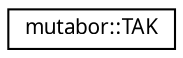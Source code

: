 digraph "Grafische Darstellung der Klassenhierarchie"
{
  edge [fontname="Sans",fontsize="10",labelfontname="Sans",labelfontsize="10"];
  node [fontname="Sans",fontsize="10",shape=record];
  rankdir="LR";
  Node0 [label="mutabor::TAK",height=0.2,width=0.4,color="black", fillcolor="white", style="filled",URL="$d9/d2a/structmutabor_1_1TAK.html"];
}

